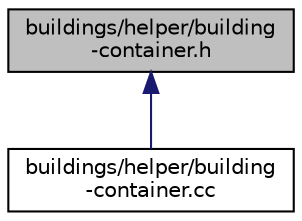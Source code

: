 digraph "buildings/helper/building-container.h"
{
  edge [fontname="Helvetica",fontsize="10",labelfontname="Helvetica",labelfontsize="10"];
  node [fontname="Helvetica",fontsize="10",shape=record];
  Node1 [label="buildings/helper/building\l-container.h",height=0.2,width=0.4,color="black", fillcolor="grey75", style="filled", fontcolor="black"];
  Node1 -> Node2 [dir="back",color="midnightblue",fontsize="10",style="solid"];
  Node2 [label="buildings/helper/building\l-container.cc",height=0.2,width=0.4,color="black", fillcolor="white", style="filled",URL="$d7/d3a/building-container_8cc.html"];
}
